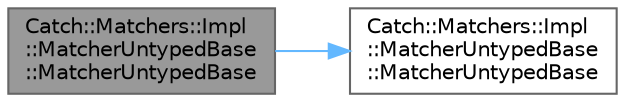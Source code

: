digraph "Catch::Matchers::Impl::MatcherUntypedBase::MatcherUntypedBase"
{
 // LATEX_PDF_SIZE
  bgcolor="transparent";
  edge [fontname=Helvetica,fontsize=10,labelfontname=Helvetica,labelfontsize=10];
  node [fontname=Helvetica,fontsize=10,shape=box,height=0.2,width=0.4];
  rankdir="LR";
  Node1 [id="Node000001",label="Catch::Matchers::Impl\l::MatcherUntypedBase\l::MatcherUntypedBase",height=0.2,width=0.4,color="gray40", fillcolor="grey60", style="filled", fontcolor="black",tooltip=" "];
  Node1 -> Node2 [id="edge2_Node000001_Node000002",color="steelblue1",style="solid",tooltip=" "];
  Node2 [id="Node000002",label="Catch::Matchers::Impl\l::MatcherUntypedBase\l::MatcherUntypedBase",height=0.2,width=0.4,color="grey40", fillcolor="white", style="filled",URL="$class_catch_1_1_matchers_1_1_impl_1_1_matcher_untyped_base.html#ab65764dc245d85e2b268d3be870b650a",tooltip=" "];
}

